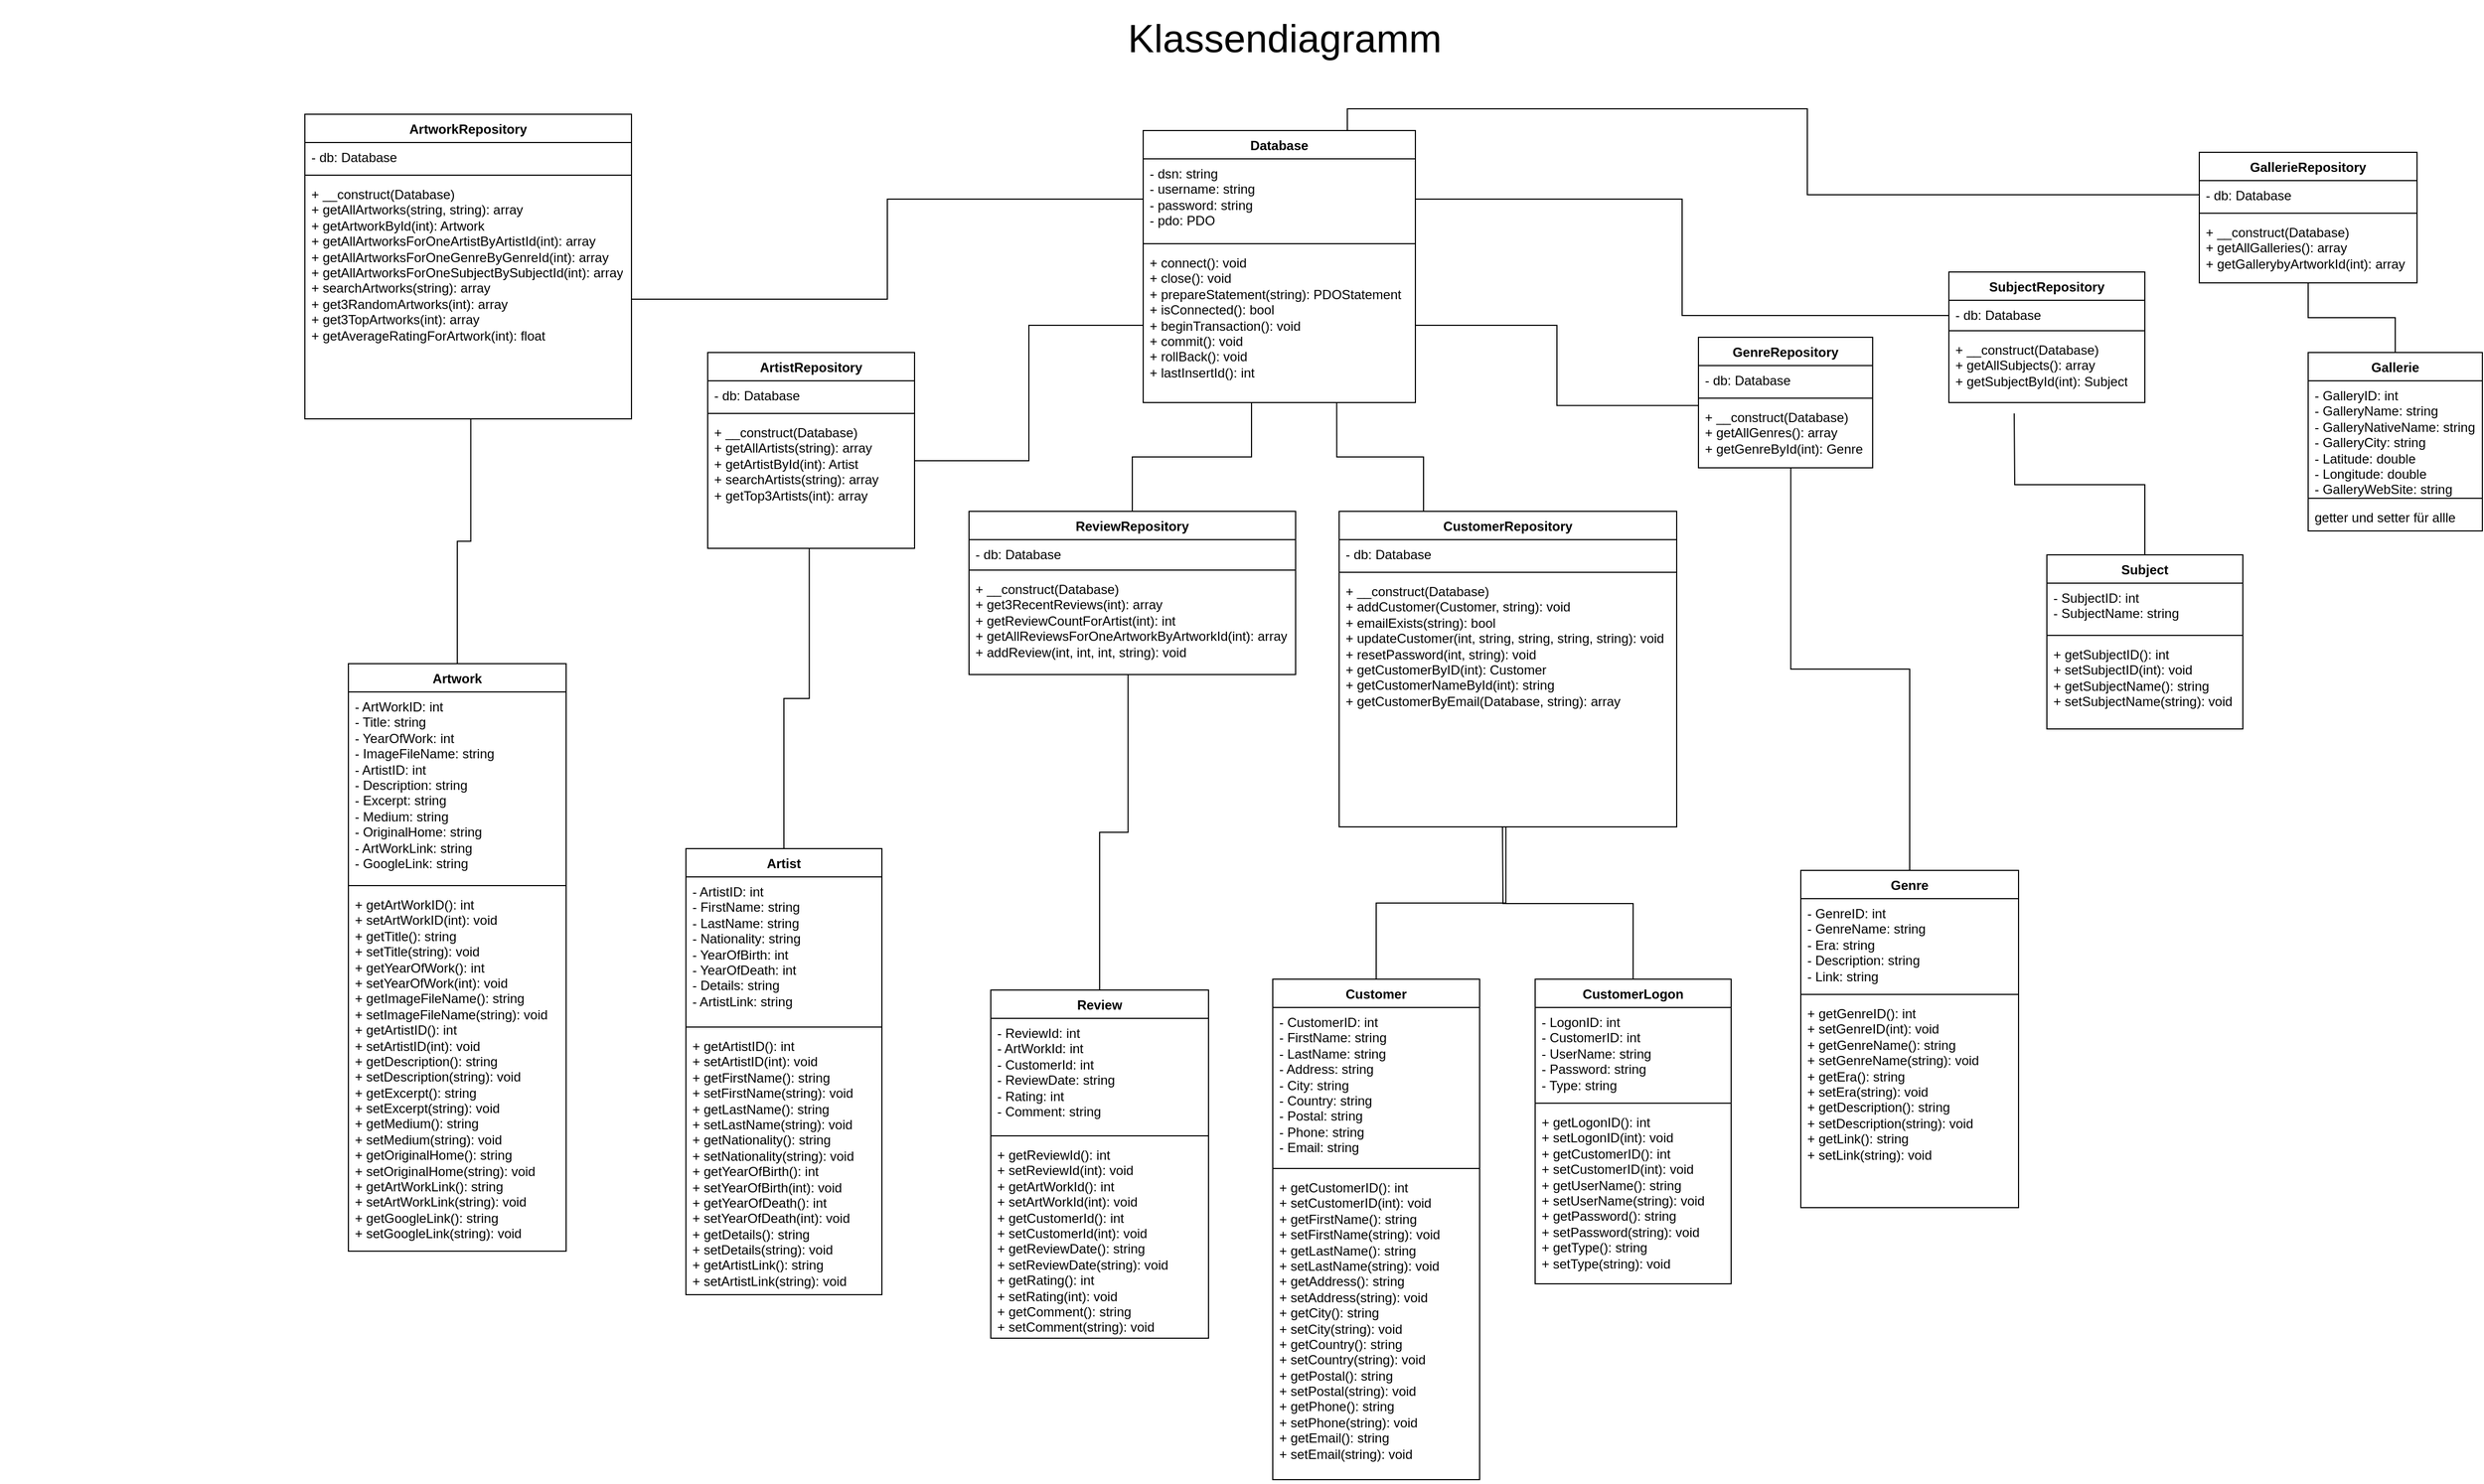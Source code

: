 <mxfile version="24.6.4" type="device">
  <diagram name="Seite-1" id="nD6jiJCX5i-z-jnRRKS7">
    <mxGraphModel dx="1434" dy="818" grid="1" gridSize="10" guides="1" tooltips="1" connect="1" arrows="1" fold="1" page="1" pageScale="1" pageWidth="1169" pageHeight="827" math="0" shadow="0">
      <root>
        <mxCell id="0" />
        <mxCell id="1" parent="0" />
        <mxCell id="_smzAnieDaN4sx0Uvykq-1" value="" style="text;whiteSpace=wrap;html=1;" parent="1" vertex="1">
          <mxGeometry width="700" height="380" as="geometry" />
        </mxCell>
        <mxCell id="_smzAnieDaN4sx0Uvykq-2" value="&lt;font style=&quot;font-size: 36px;&quot;&gt;Klassendiagramm&lt;/font&gt;" style="text;html=1;align=center;verticalAlign=middle;whiteSpace=wrap;rounded=0;" parent="1" vertex="1">
          <mxGeometry x="1150" y="20" width="60" height="30" as="geometry" />
        </mxCell>
        <mxCell id="_smzAnieDaN4sx0Uvykq-7" value="Artist" style="swimlane;fontStyle=1;align=center;verticalAlign=top;childLayout=stackLayout;horizontal=1;startSize=26;horizontalStack=0;resizeParent=1;resizeParentMax=0;resizeLast=0;collapsible=1;marginBottom=0;whiteSpace=wrap;html=1;" parent="1" vertex="1">
          <mxGeometry x="630" y="780" width="180" height="410" as="geometry" />
        </mxCell>
        <mxCell id="_smzAnieDaN4sx0Uvykq-8" value="&lt;div&gt;- ArtistID: int&lt;/div&gt;&lt;div&gt;- FirstName: string&lt;/div&gt;&lt;div&gt;- LastName: string&lt;/div&gt;&lt;div&gt;- Nationality: string&lt;/div&gt;&lt;div&gt;- YearOfBirth: int&lt;/div&gt;&lt;div&gt;- YearOfDeath: int&lt;/div&gt;&lt;div&gt;- Details: string&lt;/div&gt;&lt;div&gt;- ArtistLink: string&lt;/div&gt;" style="text;strokeColor=none;fillColor=none;align=left;verticalAlign=top;spacingLeft=4;spacingRight=4;overflow=hidden;rotatable=0;points=[[0,0.5],[1,0.5]];portConstraint=eastwest;whiteSpace=wrap;html=1;" parent="_smzAnieDaN4sx0Uvykq-7" vertex="1">
          <mxGeometry y="26" width="180" height="134" as="geometry" />
        </mxCell>
        <mxCell id="_smzAnieDaN4sx0Uvykq-9" value="" style="line;strokeWidth=1;fillColor=none;align=left;verticalAlign=middle;spacingTop=-1;spacingLeft=3;spacingRight=3;rotatable=0;labelPosition=right;points=[];portConstraint=eastwest;strokeColor=inherit;" parent="_smzAnieDaN4sx0Uvykq-7" vertex="1">
          <mxGeometry y="160" width="180" height="8" as="geometry" />
        </mxCell>
        <mxCell id="_smzAnieDaN4sx0Uvykq-10" value="&lt;div&gt;+ getArtistID(): int&lt;/div&gt;&lt;div&gt;+ setArtistID(int): void&lt;/div&gt;&lt;div&gt;+ getFirstName(): string&lt;/div&gt;&lt;div&gt;+ setFirstName(string): void&lt;/div&gt;&lt;div&gt;+ getLastName(): string&lt;/div&gt;&lt;div&gt;+ setLastName(string): void&lt;/div&gt;&lt;div&gt;+ getNationality(): string&lt;/div&gt;&lt;div&gt;+ setNationality(string): void&lt;/div&gt;&lt;div&gt;+ getYearOfBirth(): int&lt;/div&gt;&lt;div&gt;+ setYearOfBirth(int): void&lt;/div&gt;&lt;div&gt;+ getYearOfDeath(): int&lt;/div&gt;&lt;div&gt;+ setYearOfDeath(int): void&lt;/div&gt;&lt;div&gt;+ getDetails(): string&lt;/div&gt;&lt;div&gt;+ setDetails(string): void&lt;/div&gt;&lt;div&gt;+ getArtistLink(): string&lt;/div&gt;&lt;div&gt;+ setArtistLink(string): void&lt;/div&gt;" style="text;strokeColor=none;fillColor=none;align=left;verticalAlign=top;spacingLeft=4;spacingRight=4;overflow=hidden;rotatable=0;points=[[0,0.5],[1,0.5]];portConstraint=eastwest;whiteSpace=wrap;html=1;" parent="_smzAnieDaN4sx0Uvykq-7" vertex="1">
          <mxGeometry y="168" width="180" height="242" as="geometry" />
        </mxCell>
        <mxCell id="_smzAnieDaN4sx0Uvykq-11" value="Artwork" style="swimlane;fontStyle=1;align=center;verticalAlign=top;childLayout=stackLayout;horizontal=1;startSize=26;horizontalStack=0;resizeParent=1;resizeParentMax=0;resizeLast=0;collapsible=1;marginBottom=0;whiteSpace=wrap;html=1;" parent="1" vertex="1">
          <mxGeometry x="320" y="610" width="200" height="540" as="geometry" />
        </mxCell>
        <mxCell id="_smzAnieDaN4sx0Uvykq-12" value="&lt;div&gt;- ArtWorkID: int&lt;/div&gt;&lt;div&gt;- Title: string&lt;/div&gt;&lt;div&gt;- YearOfWork: int&lt;/div&gt;&lt;div&gt;- ImageFileName: string&lt;/div&gt;&lt;div&gt;- ArtistID: int&lt;/div&gt;&lt;div&gt;- Description: string&lt;/div&gt;&lt;div&gt;- Excerpt: string&lt;/div&gt;&lt;div&gt;- Medium: string&lt;/div&gt;&lt;div&gt;- OriginalHome: string&lt;/div&gt;&lt;div&gt;- ArtWorkLink: string&lt;/div&gt;&lt;div&gt;- GoogleLink: string&lt;/div&gt;" style="text;strokeColor=none;fillColor=none;align=left;verticalAlign=top;spacingLeft=4;spacingRight=4;overflow=hidden;rotatable=0;points=[[0,0.5],[1,0.5]];portConstraint=eastwest;whiteSpace=wrap;html=1;" parent="_smzAnieDaN4sx0Uvykq-11" vertex="1">
          <mxGeometry y="26" width="200" height="174" as="geometry" />
        </mxCell>
        <mxCell id="_smzAnieDaN4sx0Uvykq-13" value="" style="line;strokeWidth=1;fillColor=none;align=left;verticalAlign=middle;spacingTop=-1;spacingLeft=3;spacingRight=3;rotatable=0;labelPosition=right;points=[];portConstraint=eastwest;strokeColor=inherit;" parent="_smzAnieDaN4sx0Uvykq-11" vertex="1">
          <mxGeometry y="200" width="200" height="8" as="geometry" />
        </mxCell>
        <mxCell id="_smzAnieDaN4sx0Uvykq-14" value="&lt;div&gt;+ getArtWorkID(): int&lt;/div&gt;&lt;div&gt;+ setArtWorkID(int): void&lt;/div&gt;&lt;div&gt;+ getTitle(): string&lt;/div&gt;&lt;div&gt;+ setTitle(string): void&lt;/div&gt;&lt;div&gt;+ getYearOfWork(): int&lt;/div&gt;&lt;div&gt;+ setYearOfWork(int): void&lt;/div&gt;&lt;div&gt;+ getImageFileName(): string&lt;/div&gt;&lt;div&gt;+ setImageFileName(string): void&lt;/div&gt;&lt;div&gt;+ getArtistID(): int&lt;/div&gt;&lt;div&gt;+ setArtistID(int): void&lt;/div&gt;&lt;div&gt;+ getDescription(): string&lt;/div&gt;&lt;div&gt;+ setDescription(string): void&lt;/div&gt;&lt;div&gt;+ getExcerpt(): string&lt;/div&gt;&lt;div&gt;+ setExcerpt(string): void&lt;/div&gt;&lt;div&gt;+ getMedium(): string&lt;/div&gt;&lt;div&gt;+ setMedium(string): void&lt;/div&gt;&lt;div&gt;+ getOriginalHome(): string&lt;/div&gt;&lt;div&gt;+ setOriginalHome(string): void&lt;/div&gt;&lt;div&gt;+ getArtWorkLink(): string&lt;/div&gt;&lt;div&gt;+ setArtWorkLink(string): void&lt;/div&gt;&lt;div&gt;+ getGoogleLink(): string&lt;/div&gt;&lt;div&gt;+ setGoogleLink(string): void&lt;/div&gt;" style="text;strokeColor=none;fillColor=none;align=left;verticalAlign=top;spacingLeft=4;spacingRight=4;overflow=hidden;rotatable=0;points=[[0,0.5],[1,0.5]];portConstraint=eastwest;whiteSpace=wrap;html=1;" parent="_smzAnieDaN4sx0Uvykq-11" vertex="1">
          <mxGeometry y="208" width="200" height="332" as="geometry" />
        </mxCell>
        <mxCell id="_smzAnieDaN4sx0Uvykq-16" value="Review" style="swimlane;fontStyle=1;align=center;verticalAlign=top;childLayout=stackLayout;horizontal=1;startSize=26;horizontalStack=0;resizeParent=1;resizeParentMax=0;resizeLast=0;collapsible=1;marginBottom=0;whiteSpace=wrap;html=1;" parent="1" vertex="1">
          <mxGeometry x="910" y="910" width="200" height="320" as="geometry" />
        </mxCell>
        <mxCell id="_smzAnieDaN4sx0Uvykq-17" value="&lt;div&gt;- ReviewId: int&lt;/div&gt;&lt;div&gt;- ArtWorkId: int&lt;/div&gt;&lt;div&gt;- CustomerId: int&lt;/div&gt;&lt;div&gt;- ReviewDate: string&lt;/div&gt;&lt;div&gt;- Rating: int&lt;/div&gt;&lt;div&gt;- Comment: string&lt;/div&gt;" style="text;strokeColor=none;fillColor=none;align=left;verticalAlign=top;spacingLeft=4;spacingRight=4;overflow=hidden;rotatable=0;points=[[0,0.5],[1,0.5]];portConstraint=eastwest;whiteSpace=wrap;html=1;" parent="_smzAnieDaN4sx0Uvykq-16" vertex="1">
          <mxGeometry y="26" width="200" height="104" as="geometry" />
        </mxCell>
        <mxCell id="_smzAnieDaN4sx0Uvykq-18" value="" style="line;strokeWidth=1;fillColor=none;align=left;verticalAlign=middle;spacingTop=-1;spacingLeft=3;spacingRight=3;rotatable=0;labelPosition=right;points=[];portConstraint=eastwest;strokeColor=inherit;" parent="_smzAnieDaN4sx0Uvykq-16" vertex="1">
          <mxGeometry y="130" width="200" height="8" as="geometry" />
        </mxCell>
        <mxCell id="_smzAnieDaN4sx0Uvykq-19" value="&lt;div&gt;+ getReviewId(): int&lt;/div&gt;&lt;div&gt;+ setReviewId(int): void&lt;/div&gt;&lt;div&gt;+ getArtWorkId(): int&lt;/div&gt;&lt;div&gt;+ setArtWorkId(int): void&lt;/div&gt;&lt;div&gt;+ getCustomerId(): int&lt;/div&gt;&lt;div&gt;+ setCustomerId(int): void&lt;/div&gt;&lt;div&gt;+ getReviewDate(): string&lt;/div&gt;&lt;div&gt;+ setReviewDate(string): void&lt;/div&gt;&lt;div&gt;+ getRating(): int&lt;/div&gt;&lt;div&gt;+ setRating(int): void&lt;/div&gt;&lt;div&gt;+ getComment(): string&lt;/div&gt;&lt;div&gt;+ setComment(string): void&lt;/div&gt;" style="text;strokeColor=none;fillColor=none;align=left;verticalAlign=top;spacingLeft=4;spacingRight=4;overflow=hidden;rotatable=0;points=[[0,0.5],[1,0.5]];portConstraint=eastwest;whiteSpace=wrap;html=1;" parent="_smzAnieDaN4sx0Uvykq-16" vertex="1">
          <mxGeometry y="138" width="200" height="182" as="geometry" />
        </mxCell>
        <mxCell id="_smzAnieDaN4sx0Uvykq-20" value="Customer" style="swimlane;fontStyle=1;align=center;verticalAlign=top;childLayout=stackLayout;horizontal=1;startSize=26;horizontalStack=0;resizeParent=1;resizeParentMax=0;resizeLast=0;collapsible=1;marginBottom=0;whiteSpace=wrap;html=1;" parent="1" vertex="1">
          <mxGeometry x="1169" y="900" width="190" height="460" as="geometry" />
        </mxCell>
        <mxCell id="_smzAnieDaN4sx0Uvykq-21" value="&lt;div&gt;- CustomerID: int&lt;/div&gt;&lt;div&gt;- FirstName: string&lt;/div&gt;&lt;div&gt;- LastName: string&lt;/div&gt;&lt;div&gt;- Address: string&lt;/div&gt;&lt;div&gt;- City: string&lt;/div&gt;&lt;div&gt;- Country: string&lt;/div&gt;&lt;div&gt;- Postal: string&lt;/div&gt;&lt;div&gt;- Phone: string&lt;/div&gt;&lt;div&gt;- Email: string&lt;/div&gt;" style="text;strokeColor=none;fillColor=none;align=left;verticalAlign=top;spacingLeft=4;spacingRight=4;overflow=hidden;rotatable=0;points=[[0,0.5],[1,0.5]];portConstraint=eastwest;whiteSpace=wrap;html=1;" parent="_smzAnieDaN4sx0Uvykq-20" vertex="1">
          <mxGeometry y="26" width="190" height="144" as="geometry" />
        </mxCell>
        <mxCell id="_smzAnieDaN4sx0Uvykq-22" value="" style="line;strokeWidth=1;fillColor=none;align=left;verticalAlign=middle;spacingTop=-1;spacingLeft=3;spacingRight=3;rotatable=0;labelPosition=right;points=[];portConstraint=eastwest;strokeColor=inherit;" parent="_smzAnieDaN4sx0Uvykq-20" vertex="1">
          <mxGeometry y="170" width="190" height="8" as="geometry" />
        </mxCell>
        <mxCell id="_smzAnieDaN4sx0Uvykq-23" value="&lt;div&gt;+ getCustomerID(): int&lt;/div&gt;&lt;div&gt;+ setCustomerID(int): void&lt;/div&gt;&lt;div&gt;+ getFirstName(): string&lt;/div&gt;&lt;div&gt;+ setFirstName(string): void&lt;/div&gt;&lt;div&gt;+ getLastName(): string&lt;/div&gt;&lt;div&gt;+ setLastName(string): void&lt;/div&gt;&lt;div&gt;+ getAddress(): string&lt;/div&gt;&lt;div&gt;+ setAddress(string): void&lt;/div&gt;&lt;div&gt;+ getCity(): string&lt;/div&gt;&lt;div&gt;+ setCity(string): void&lt;/div&gt;&lt;div&gt;+ getCountry(): string&lt;/div&gt;&lt;div&gt;+ setCountry(string): void&lt;/div&gt;&lt;div&gt;+ getPostal(): string&lt;/div&gt;&lt;div&gt;+ setPostal(string): void&lt;/div&gt;&lt;div&gt;+ getPhone(): string&lt;/div&gt;&lt;div&gt;+ setPhone(string): void&lt;/div&gt;&lt;div&gt;+ getEmail(): string&lt;/div&gt;&lt;div&gt;+ setEmail(string): void&lt;/div&gt;" style="text;strokeColor=none;fillColor=none;align=left;verticalAlign=top;spacingLeft=4;spacingRight=4;overflow=hidden;rotatable=0;points=[[0,0.5],[1,0.5]];portConstraint=eastwest;whiteSpace=wrap;html=1;" parent="_smzAnieDaN4sx0Uvykq-20" vertex="1">
          <mxGeometry y="178" width="190" height="282" as="geometry" />
        </mxCell>
        <mxCell id="_smzAnieDaN4sx0Uvykq-78" style="edgeStyle=orthogonalEdgeStyle;rounded=0;orthogonalLoop=1;jettySize=auto;html=1;exitX=0.5;exitY=0;exitDx=0;exitDy=0;endArrow=none;startFill=0;" parent="1" source="_smzAnieDaN4sx0Uvykq-24" edge="1">
          <mxGeometry relative="1" as="geometry">
            <mxPoint x="1380" y="760" as="targetPoint" />
          </mxGeometry>
        </mxCell>
        <mxCell id="_smzAnieDaN4sx0Uvykq-24" value="CustomerLogon" style="swimlane;fontStyle=1;align=center;verticalAlign=top;childLayout=stackLayout;horizontal=1;startSize=26;horizontalStack=0;resizeParent=1;resizeParentMax=0;resizeLast=0;collapsible=1;marginBottom=0;whiteSpace=wrap;html=1;" parent="1" vertex="1">
          <mxGeometry x="1410" y="900" width="180" height="280" as="geometry" />
        </mxCell>
        <mxCell id="_smzAnieDaN4sx0Uvykq-25" value="&lt;div&gt;- LogonID: int&lt;/div&gt;&lt;div&gt;- CustomerID: int&lt;/div&gt;&lt;div&gt;- UserName: string&lt;/div&gt;&lt;div&gt;- Password: string&lt;/div&gt;&lt;div&gt;- Type: string&lt;/div&gt;" style="text;strokeColor=none;fillColor=none;align=left;verticalAlign=top;spacingLeft=4;spacingRight=4;overflow=hidden;rotatable=0;points=[[0,0.5],[1,0.5]];portConstraint=eastwest;whiteSpace=wrap;html=1;" parent="_smzAnieDaN4sx0Uvykq-24" vertex="1">
          <mxGeometry y="26" width="180" height="84" as="geometry" />
        </mxCell>
        <mxCell id="_smzAnieDaN4sx0Uvykq-26" value="" style="line;strokeWidth=1;fillColor=none;align=left;verticalAlign=middle;spacingTop=-1;spacingLeft=3;spacingRight=3;rotatable=0;labelPosition=right;points=[];portConstraint=eastwest;strokeColor=inherit;" parent="_smzAnieDaN4sx0Uvykq-24" vertex="1">
          <mxGeometry y="110" width="180" height="8" as="geometry" />
        </mxCell>
        <mxCell id="_smzAnieDaN4sx0Uvykq-27" value="&lt;div&gt;+ getLogonID(): int&lt;/div&gt;&lt;div&gt;+ setLogonID(int): void&lt;/div&gt;&lt;div&gt;+ getCustomerID(): int&lt;/div&gt;&lt;div&gt;+ setCustomerID(int): void&lt;/div&gt;&lt;div&gt;+ getUserName(): string&lt;/div&gt;&lt;div&gt;+ setUserName(string): void&lt;/div&gt;&lt;div&gt;+ getPassword(): string&lt;/div&gt;&lt;div&gt;+ setPassword(string): void&lt;/div&gt;&lt;div&gt;+ getType(): string&lt;/div&gt;&lt;div&gt;+ setType(string): void&lt;/div&gt;" style="text;strokeColor=none;fillColor=none;align=left;verticalAlign=top;spacingLeft=4;spacingRight=4;overflow=hidden;rotatable=0;points=[[0,0.5],[1,0.5]];portConstraint=eastwest;whiteSpace=wrap;html=1;" parent="_smzAnieDaN4sx0Uvykq-24" vertex="1">
          <mxGeometry y="118" width="180" height="162" as="geometry" />
        </mxCell>
        <mxCell id="_smzAnieDaN4sx0Uvykq-28" value="Genre" style="swimlane;fontStyle=1;align=center;verticalAlign=top;childLayout=stackLayout;horizontal=1;startSize=26;horizontalStack=0;resizeParent=1;resizeParentMax=0;resizeLast=0;collapsible=1;marginBottom=0;whiteSpace=wrap;html=1;" parent="1" vertex="1">
          <mxGeometry x="1654" y="800" width="200" height="310" as="geometry" />
        </mxCell>
        <mxCell id="_smzAnieDaN4sx0Uvykq-29" value="&lt;div&gt;- GenreID: int&lt;/div&gt;&lt;div&gt;- GenreName: string&lt;/div&gt;&lt;div&gt;- Era: string&lt;/div&gt;&lt;div&gt;- Description: string&lt;/div&gt;&lt;div&gt;- Link: string&lt;/div&gt;" style="text;strokeColor=none;fillColor=none;align=left;verticalAlign=top;spacingLeft=4;spacingRight=4;overflow=hidden;rotatable=0;points=[[0,0.5],[1,0.5]];portConstraint=eastwest;whiteSpace=wrap;html=1;" parent="_smzAnieDaN4sx0Uvykq-28" vertex="1">
          <mxGeometry y="26" width="200" height="84" as="geometry" />
        </mxCell>
        <mxCell id="_smzAnieDaN4sx0Uvykq-30" value="" style="line;strokeWidth=1;fillColor=none;align=left;verticalAlign=middle;spacingTop=-1;spacingLeft=3;spacingRight=3;rotatable=0;labelPosition=right;points=[];portConstraint=eastwest;strokeColor=inherit;" parent="_smzAnieDaN4sx0Uvykq-28" vertex="1">
          <mxGeometry y="110" width="200" height="8" as="geometry" />
        </mxCell>
        <mxCell id="_smzAnieDaN4sx0Uvykq-31" value="&lt;div&gt;+ getGenreID(): int&lt;/div&gt;&lt;div&gt;+ setGenreID(int): void&lt;/div&gt;&lt;div&gt;+ getGenreName(): string&lt;/div&gt;&lt;div&gt;+ setGenreName(string): void&lt;/div&gt;&lt;div&gt;+ getEra(): string&lt;/div&gt;&lt;div&gt;+ setEra(string): void&lt;/div&gt;&lt;div&gt;+ getDescription(): string&lt;/div&gt;&lt;div&gt;+ setDescription(string): void&lt;/div&gt;&lt;div&gt;+ getLink(): string&lt;/div&gt;&lt;div&gt;+ setLink(string): void&lt;/div&gt;" style="text;strokeColor=none;fillColor=none;align=left;verticalAlign=top;spacingLeft=4;spacingRight=4;overflow=hidden;rotatable=0;points=[[0,0.5],[1,0.5]];portConstraint=eastwest;whiteSpace=wrap;html=1;" parent="_smzAnieDaN4sx0Uvykq-28" vertex="1">
          <mxGeometry y="118" width="200" height="192" as="geometry" />
        </mxCell>
        <mxCell id="Tqil696aAraFWEGqHsqj-1" style="edgeStyle=orthogonalEdgeStyle;rounded=0;orthogonalLoop=1;jettySize=auto;html=1;exitX=0.5;exitY=0;exitDx=0;exitDy=0;endArrow=none;startFill=0;" parent="1" source="_smzAnieDaN4sx0Uvykq-32" edge="1">
          <mxGeometry relative="1" as="geometry">
            <mxPoint x="1850" y="380.0" as="targetPoint" />
          </mxGeometry>
        </mxCell>
        <mxCell id="_smzAnieDaN4sx0Uvykq-32" value="Subject" style="swimlane;fontStyle=1;align=center;verticalAlign=top;childLayout=stackLayout;horizontal=1;startSize=26;horizontalStack=0;resizeParent=1;resizeParentMax=0;resizeLast=0;collapsible=1;marginBottom=0;whiteSpace=wrap;html=1;" parent="1" vertex="1">
          <mxGeometry x="1880" y="510" width="180" height="160" as="geometry" />
        </mxCell>
        <mxCell id="_smzAnieDaN4sx0Uvykq-33" value="&lt;div&gt;- SubjectID: int&lt;/div&gt;&lt;div&gt;- SubjectName: string&lt;/div&gt;" style="text;strokeColor=none;fillColor=none;align=left;verticalAlign=top;spacingLeft=4;spacingRight=4;overflow=hidden;rotatable=0;points=[[0,0.5],[1,0.5]];portConstraint=eastwest;whiteSpace=wrap;html=1;" parent="_smzAnieDaN4sx0Uvykq-32" vertex="1">
          <mxGeometry y="26" width="180" height="44" as="geometry" />
        </mxCell>
        <mxCell id="_smzAnieDaN4sx0Uvykq-34" value="" style="line;strokeWidth=1;fillColor=none;align=left;verticalAlign=middle;spacingTop=-1;spacingLeft=3;spacingRight=3;rotatable=0;labelPosition=right;points=[];portConstraint=eastwest;strokeColor=inherit;" parent="_smzAnieDaN4sx0Uvykq-32" vertex="1">
          <mxGeometry y="70" width="180" height="8" as="geometry" />
        </mxCell>
        <mxCell id="_smzAnieDaN4sx0Uvykq-35" value="&lt;div&gt;+ getSubjectID(): int&lt;/div&gt;&lt;div&gt;+ setSubjectID(int): void&lt;/div&gt;&lt;div&gt;+ getSubjectName(): string&lt;/div&gt;&lt;div&gt;+ setSubjectName(string): void&lt;/div&gt;" style="text;strokeColor=none;fillColor=none;align=left;verticalAlign=top;spacingLeft=4;spacingRight=4;overflow=hidden;rotatable=0;points=[[0,0.5],[1,0.5]];portConstraint=eastwest;whiteSpace=wrap;html=1;" parent="_smzAnieDaN4sx0Uvykq-32" vertex="1">
          <mxGeometry y="78" width="180" height="82" as="geometry" />
        </mxCell>
        <mxCell id="_smzAnieDaN4sx0Uvykq-36" value="ArtistRepository" style="swimlane;fontStyle=1;align=center;verticalAlign=top;childLayout=stackLayout;horizontal=1;startSize=26;horizontalStack=0;resizeParent=1;resizeParentMax=0;resizeLast=0;collapsible=1;marginBottom=0;whiteSpace=wrap;html=1;" parent="1" vertex="1">
          <mxGeometry x="650" y="324" width="190" height="180" as="geometry" />
        </mxCell>
        <mxCell id="_smzAnieDaN4sx0Uvykq-37" value="- db: Database" style="text;strokeColor=none;fillColor=none;align=left;verticalAlign=top;spacingLeft=4;spacingRight=4;overflow=hidden;rotatable=0;points=[[0,0.5],[1,0.5]];portConstraint=eastwest;whiteSpace=wrap;html=1;" parent="_smzAnieDaN4sx0Uvykq-36" vertex="1">
          <mxGeometry y="26" width="190" height="26" as="geometry" />
        </mxCell>
        <mxCell id="_smzAnieDaN4sx0Uvykq-38" value="" style="line;strokeWidth=1;fillColor=none;align=left;verticalAlign=middle;spacingTop=-1;spacingLeft=3;spacingRight=3;rotatable=0;labelPosition=right;points=[];portConstraint=eastwest;strokeColor=inherit;" parent="_smzAnieDaN4sx0Uvykq-36" vertex="1">
          <mxGeometry y="52" width="190" height="8" as="geometry" />
        </mxCell>
        <mxCell id="_smzAnieDaN4sx0Uvykq-39" value="&lt;div&gt;+ __construct(Database)&lt;/div&gt;&lt;div&gt;+ getAllArtists(string): array&lt;/div&gt;&lt;div&gt;+ getArtistById(int): Artist&lt;/div&gt;&lt;div&gt;+ searchArtists(string): array&lt;/div&gt;&lt;div&gt;+ getTop3Artists(int): array&lt;/div&gt;" style="text;strokeColor=none;fillColor=none;align=left;verticalAlign=top;spacingLeft=4;spacingRight=4;overflow=hidden;rotatable=0;points=[[0,0.5],[1,0.5]];portConstraint=eastwest;whiteSpace=wrap;html=1;" parent="_smzAnieDaN4sx0Uvykq-36" vertex="1">
          <mxGeometry y="60" width="190" height="120" as="geometry" />
        </mxCell>
        <mxCell id="_smzAnieDaN4sx0Uvykq-40" value="ArtworkRepository" style="swimlane;fontStyle=1;align=center;verticalAlign=top;childLayout=stackLayout;horizontal=1;startSize=26;horizontalStack=0;resizeParent=1;resizeParentMax=0;resizeLast=0;collapsible=1;marginBottom=0;whiteSpace=wrap;html=1;" parent="1" vertex="1">
          <mxGeometry x="280" y="105" width="300" height="280" as="geometry" />
        </mxCell>
        <mxCell id="_smzAnieDaN4sx0Uvykq-41" value="- db: Database" style="text;strokeColor=none;fillColor=none;align=left;verticalAlign=top;spacingLeft=4;spacingRight=4;overflow=hidden;rotatable=0;points=[[0,0.5],[1,0.5]];portConstraint=eastwest;whiteSpace=wrap;html=1;" parent="_smzAnieDaN4sx0Uvykq-40" vertex="1">
          <mxGeometry y="26" width="300" height="26" as="geometry" />
        </mxCell>
        <mxCell id="_smzAnieDaN4sx0Uvykq-42" value="" style="line;strokeWidth=1;fillColor=none;align=left;verticalAlign=middle;spacingTop=-1;spacingLeft=3;spacingRight=3;rotatable=0;labelPosition=right;points=[];portConstraint=eastwest;strokeColor=inherit;" parent="_smzAnieDaN4sx0Uvykq-40" vertex="1">
          <mxGeometry y="52" width="300" height="8" as="geometry" />
        </mxCell>
        <mxCell id="_smzAnieDaN4sx0Uvykq-43" value="&lt;div&gt;+ __construct(Database)&lt;/div&gt;&lt;div&gt;+ getAllArtworks(string, string): array&lt;/div&gt;&lt;div&gt;+ getArtworkById(int): Artwork&lt;/div&gt;&lt;div&gt;+ getAllArtworksForOneArtistByArtistId(int): array&lt;/div&gt;&lt;div&gt;+ getAllArtworksForOneGenreByGenreId(int): array&lt;/div&gt;&lt;div&gt;+ getAllArtworksForOneSubjectBySubjectId(int): array&lt;/div&gt;&lt;div&gt;+ searchArtworks(string): array&lt;/div&gt;&lt;div&gt;+ get3RandomArtworks(int): array&lt;/div&gt;&lt;div&gt;+ get3TopArtworks(int): array&lt;/div&gt;&lt;div&gt;+ getAverageRatingForArtwork(int): float&lt;/div&gt;" style="text;strokeColor=none;fillColor=none;align=left;verticalAlign=top;spacingLeft=4;spacingRight=4;overflow=hidden;rotatable=0;points=[[0,0.5],[1,0.5]];portConstraint=eastwest;whiteSpace=wrap;html=1;" parent="_smzAnieDaN4sx0Uvykq-40" vertex="1">
          <mxGeometry y="60" width="300" height="220" as="geometry" />
        </mxCell>
        <mxCell id="_smzAnieDaN4sx0Uvykq-44" value="ReviewRepository" style="swimlane;fontStyle=1;align=center;verticalAlign=top;childLayout=stackLayout;horizontal=1;startSize=26;horizontalStack=0;resizeParent=1;resizeParentMax=0;resizeLast=0;collapsible=1;marginBottom=0;whiteSpace=wrap;html=1;" parent="1" vertex="1">
          <mxGeometry x="890" y="470" width="300" height="150" as="geometry" />
        </mxCell>
        <mxCell id="_smzAnieDaN4sx0Uvykq-45" value="- db: Database" style="text;strokeColor=none;fillColor=none;align=left;verticalAlign=top;spacingLeft=4;spacingRight=4;overflow=hidden;rotatable=0;points=[[0,0.5],[1,0.5]];portConstraint=eastwest;whiteSpace=wrap;html=1;" parent="_smzAnieDaN4sx0Uvykq-44" vertex="1">
          <mxGeometry y="26" width="300" height="24" as="geometry" />
        </mxCell>
        <mxCell id="_smzAnieDaN4sx0Uvykq-46" value="" style="line;strokeWidth=1;fillColor=none;align=left;verticalAlign=middle;spacingTop=-1;spacingLeft=3;spacingRight=3;rotatable=0;labelPosition=right;points=[];portConstraint=eastwest;strokeColor=inherit;" parent="_smzAnieDaN4sx0Uvykq-44" vertex="1">
          <mxGeometry y="50" width="300" height="8" as="geometry" />
        </mxCell>
        <mxCell id="_smzAnieDaN4sx0Uvykq-47" value="&lt;div&gt;+ __construct(Database)&lt;/div&gt;&lt;div&gt;+ get3RecentReviews(int): array&lt;/div&gt;&lt;div&gt;+ getReviewCountForArtist(int): int&lt;/div&gt;&lt;div&gt;+ getAllReviewsForOneArtworkByArtworkId(int): array&lt;/div&gt;&lt;div&gt;+ addReview(int, int, int, string): void&lt;/div&gt;" style="text;strokeColor=none;fillColor=none;align=left;verticalAlign=top;spacingLeft=4;spacingRight=4;overflow=hidden;rotatable=0;points=[[0,0.5],[1,0.5]];portConstraint=eastwest;whiteSpace=wrap;html=1;" parent="_smzAnieDaN4sx0Uvykq-44" vertex="1">
          <mxGeometry y="58" width="300" height="92" as="geometry" />
        </mxCell>
        <mxCell id="-QTzS8KxPPInOXY2uju4-1" style="edgeStyle=orthogonalEdgeStyle;rounded=0;orthogonalLoop=1;jettySize=auto;html=1;exitX=0.75;exitY=0;exitDx=0;exitDy=0;entryX=0;entryY=0.5;entryDx=0;entryDy=0;endArrow=none;endFill=0;" edge="1" parent="1" source="_smzAnieDaN4sx0Uvykq-48" target="Tqil696aAraFWEGqHsqj-3">
          <mxGeometry relative="1" as="geometry" />
        </mxCell>
        <mxCell id="_smzAnieDaN4sx0Uvykq-48" value="Database" style="swimlane;fontStyle=1;align=center;verticalAlign=top;childLayout=stackLayout;horizontal=1;startSize=26;horizontalStack=0;resizeParent=1;resizeParentMax=0;resizeLast=0;collapsible=1;marginBottom=0;whiteSpace=wrap;html=1;" parent="1" vertex="1">
          <mxGeometry x="1050" y="120" width="250" height="250" as="geometry" />
        </mxCell>
        <mxCell id="_smzAnieDaN4sx0Uvykq-49" value="&lt;div&gt;- dsn: string&lt;/div&gt;&lt;div&gt;- username: string&lt;/div&gt;&lt;div&gt;- password: string&lt;/div&gt;&lt;div&gt;- pdo: PDO&lt;/div&gt;" style="text;strokeColor=none;fillColor=none;align=left;verticalAlign=top;spacingLeft=4;spacingRight=4;overflow=hidden;rotatable=0;points=[[0,0.5],[1,0.5]];portConstraint=eastwest;whiteSpace=wrap;html=1;" parent="_smzAnieDaN4sx0Uvykq-48" vertex="1">
          <mxGeometry y="26" width="250" height="74" as="geometry" />
        </mxCell>
        <mxCell id="_smzAnieDaN4sx0Uvykq-50" value="" style="line;strokeWidth=1;fillColor=none;align=left;verticalAlign=middle;spacingTop=-1;spacingLeft=3;spacingRight=3;rotatable=0;labelPosition=right;points=[];portConstraint=eastwest;strokeColor=inherit;" parent="_smzAnieDaN4sx0Uvykq-48" vertex="1">
          <mxGeometry y="100" width="250" height="8" as="geometry" />
        </mxCell>
        <mxCell id="_smzAnieDaN4sx0Uvykq-51" value="&lt;div&gt;+ connect(): void&lt;/div&gt;&lt;div&gt;+ close(): void&lt;/div&gt;&lt;div&gt;+ prepareStatement(string): PDOStatement&lt;/div&gt;&lt;div&gt;+ isConnected(): bool&lt;/div&gt;&lt;div&gt;+ beginTransaction(): void&lt;/div&gt;&lt;div&gt;+ commit(): void&lt;/div&gt;&lt;div&gt;+ rollBack(): void&lt;/div&gt;&lt;div&gt;+ lastInsertId(): int&lt;/div&gt;" style="text;strokeColor=none;fillColor=none;align=left;verticalAlign=top;spacingLeft=4;spacingRight=4;overflow=hidden;rotatable=0;points=[[0,0.5],[1,0.5]];portConstraint=eastwest;whiteSpace=wrap;html=1;" parent="_smzAnieDaN4sx0Uvykq-48" vertex="1">
          <mxGeometry y="108" width="250" height="142" as="geometry" />
        </mxCell>
        <mxCell id="_smzAnieDaN4sx0Uvykq-52" value="CustomerRepository" style="swimlane;fontStyle=1;align=center;verticalAlign=top;childLayout=stackLayout;horizontal=1;startSize=26;horizontalStack=0;resizeParent=1;resizeParentMax=0;resizeLast=0;collapsible=1;marginBottom=0;whiteSpace=wrap;html=1;" parent="1" vertex="1">
          <mxGeometry x="1230" y="470" width="310" height="290" as="geometry" />
        </mxCell>
        <mxCell id="_smzAnieDaN4sx0Uvykq-53" value="- db: Database" style="text;strokeColor=none;fillColor=none;align=left;verticalAlign=top;spacingLeft=4;spacingRight=4;overflow=hidden;rotatable=0;points=[[0,0.5],[1,0.5]];portConstraint=eastwest;whiteSpace=wrap;html=1;" parent="_smzAnieDaN4sx0Uvykq-52" vertex="1">
          <mxGeometry y="26" width="310" height="26" as="geometry" />
        </mxCell>
        <mxCell id="_smzAnieDaN4sx0Uvykq-54" value="" style="line;strokeWidth=1;fillColor=none;align=left;verticalAlign=middle;spacingTop=-1;spacingLeft=3;spacingRight=3;rotatable=0;labelPosition=right;points=[];portConstraint=eastwest;strokeColor=inherit;" parent="_smzAnieDaN4sx0Uvykq-52" vertex="1">
          <mxGeometry y="52" width="310" height="8" as="geometry" />
        </mxCell>
        <mxCell id="_smzAnieDaN4sx0Uvykq-55" value="&lt;div&gt;+ __construct(Database)&lt;/div&gt;&lt;div&gt;+ addCustomer(Customer, string): void&lt;/div&gt;&lt;div&gt;+ emailExists(string): bool&lt;/div&gt;&lt;div&gt;+ updateCustomer(int, string, string, string, string): void&lt;/div&gt;&lt;div&gt;+ resetPassword(int, string): void&lt;/div&gt;&lt;div&gt;+ getCustomerByID(int): Customer&lt;/div&gt;&lt;div&gt;+ getCustomerNameById(int): string&lt;/div&gt;&lt;div&gt;+ getCustomerByEmail(Database, string): array&lt;/div&gt;" style="text;strokeColor=none;fillColor=none;align=left;verticalAlign=top;spacingLeft=4;spacingRight=4;overflow=hidden;rotatable=0;points=[[0,0.5],[1,0.5]];portConstraint=eastwest;whiteSpace=wrap;html=1;" parent="_smzAnieDaN4sx0Uvykq-52" vertex="1">
          <mxGeometry y="60" width="310" height="230" as="geometry" />
        </mxCell>
        <mxCell id="_smzAnieDaN4sx0Uvykq-56" value="GenreRepository" style="swimlane;fontStyle=1;align=center;verticalAlign=top;childLayout=stackLayout;horizontal=1;startSize=26;horizontalStack=0;resizeParent=1;resizeParentMax=0;resizeLast=0;collapsible=1;marginBottom=0;whiteSpace=wrap;html=1;" parent="1" vertex="1">
          <mxGeometry x="1560" y="310" width="160" height="120" as="geometry" />
        </mxCell>
        <mxCell id="_smzAnieDaN4sx0Uvykq-57" value="- db: Database" style="text;strokeColor=none;fillColor=none;align=left;verticalAlign=top;spacingLeft=4;spacingRight=4;overflow=hidden;rotatable=0;points=[[0,0.5],[1,0.5]];portConstraint=eastwest;whiteSpace=wrap;html=1;" parent="_smzAnieDaN4sx0Uvykq-56" vertex="1">
          <mxGeometry y="26" width="160" height="26" as="geometry" />
        </mxCell>
        <mxCell id="_smzAnieDaN4sx0Uvykq-58" value="" style="line;strokeWidth=1;fillColor=none;align=left;verticalAlign=middle;spacingTop=-1;spacingLeft=3;spacingRight=3;rotatable=0;labelPosition=right;points=[];portConstraint=eastwest;strokeColor=inherit;" parent="_smzAnieDaN4sx0Uvykq-56" vertex="1">
          <mxGeometry y="52" width="160" height="8" as="geometry" />
        </mxCell>
        <mxCell id="_smzAnieDaN4sx0Uvykq-59" value="&lt;div&gt;+ __construct(Database)&lt;/div&gt;&lt;div&gt;+ getAllGenres(): array&lt;/div&gt;&lt;div&gt;+ getGenreById(int): Genre&lt;/div&gt;" style="text;strokeColor=none;fillColor=none;align=left;verticalAlign=top;spacingLeft=4;spacingRight=4;overflow=hidden;rotatable=0;points=[[0,0.5],[1,0.5]];portConstraint=eastwest;whiteSpace=wrap;html=1;" parent="_smzAnieDaN4sx0Uvykq-56" vertex="1">
          <mxGeometry y="60" width="160" height="60" as="geometry" />
        </mxCell>
        <mxCell id="_smzAnieDaN4sx0Uvykq-60" value="SubjectRepository" style="swimlane;fontStyle=1;align=center;verticalAlign=top;childLayout=stackLayout;horizontal=1;startSize=26;horizontalStack=0;resizeParent=1;resizeParentMax=0;resizeLast=0;collapsible=1;marginBottom=0;whiteSpace=wrap;html=1;" parent="1" vertex="1">
          <mxGeometry x="1790" y="250" width="180" height="120" as="geometry" />
        </mxCell>
        <mxCell id="_smzAnieDaN4sx0Uvykq-61" value="- db: Database" style="text;strokeColor=none;fillColor=none;align=left;verticalAlign=top;spacingLeft=4;spacingRight=4;overflow=hidden;rotatable=0;points=[[0,0.5],[1,0.5]];portConstraint=eastwest;whiteSpace=wrap;html=1;" parent="_smzAnieDaN4sx0Uvykq-60" vertex="1">
          <mxGeometry y="26" width="180" height="24" as="geometry" />
        </mxCell>
        <mxCell id="_smzAnieDaN4sx0Uvykq-62" value="" style="line;strokeWidth=1;fillColor=none;align=left;verticalAlign=middle;spacingTop=-1;spacingLeft=3;spacingRight=3;rotatable=0;labelPosition=right;points=[];portConstraint=eastwest;strokeColor=inherit;" parent="_smzAnieDaN4sx0Uvykq-60" vertex="1">
          <mxGeometry y="50" width="180" height="8" as="geometry" />
        </mxCell>
        <mxCell id="_smzAnieDaN4sx0Uvykq-63" value="&lt;div&gt;+ __construct(Database)&lt;/div&gt;&lt;div&gt;+ getAllSubjects(): array&lt;/div&gt;&lt;div&gt;+ getSubjectById(int): Subject&lt;/div&gt;" style="text;strokeColor=none;fillColor=none;align=left;verticalAlign=top;spacingLeft=4;spacingRight=4;overflow=hidden;rotatable=0;points=[[0,0.5],[1,0.5]];portConstraint=eastwest;whiteSpace=wrap;html=1;" parent="_smzAnieDaN4sx0Uvykq-60" vertex="1">
          <mxGeometry y="58" width="180" height="62" as="geometry" />
        </mxCell>
        <mxCell id="_smzAnieDaN4sx0Uvykq-68" style="rounded=0;orthogonalLoop=1;jettySize=auto;html=1;exitX=0;exitY=0.5;exitDx=0;exitDy=0;strokeColor=default;edgeStyle=orthogonalEdgeStyle;endArrow=none;startFill=0;" parent="1" source="_smzAnieDaN4sx0Uvykq-49" target="_smzAnieDaN4sx0Uvykq-43" edge="1">
          <mxGeometry relative="1" as="geometry" />
        </mxCell>
        <mxCell id="_smzAnieDaN4sx0Uvykq-70" style="edgeStyle=orthogonalEdgeStyle;rounded=0;orthogonalLoop=1;jettySize=auto;html=1;exitX=0;exitY=0.5;exitDx=0;exitDy=0;entryX=1.001;entryY=0.329;entryDx=0;entryDy=0;entryPerimeter=0;endArrow=none;startFill=0;" parent="1" source="_smzAnieDaN4sx0Uvykq-51" target="_smzAnieDaN4sx0Uvykq-39" edge="1">
          <mxGeometry relative="1" as="geometry" />
        </mxCell>
        <mxCell id="_smzAnieDaN4sx0Uvykq-71" style="edgeStyle=orthogonalEdgeStyle;rounded=0;orthogonalLoop=1;jettySize=auto;html=1;exitX=1;exitY=0.5;exitDx=0;exitDy=0;entryX=0.001;entryY=0.046;entryDx=0;entryDy=0;entryPerimeter=0;endArrow=none;startFill=0;" parent="1" source="_smzAnieDaN4sx0Uvykq-51" target="_smzAnieDaN4sx0Uvykq-59" edge="1">
          <mxGeometry relative="1" as="geometry" />
        </mxCell>
        <mxCell id="_smzAnieDaN4sx0Uvykq-72" style="edgeStyle=orthogonalEdgeStyle;rounded=0;orthogonalLoop=1;jettySize=auto;html=1;exitX=0.25;exitY=0;exitDx=0;exitDy=0;entryX=0.711;entryY=0.998;entryDx=0;entryDy=0;entryPerimeter=0;endArrow=none;startFill=0;" parent="1" source="_smzAnieDaN4sx0Uvykq-52" target="_smzAnieDaN4sx0Uvykq-51" edge="1">
          <mxGeometry relative="1" as="geometry" />
        </mxCell>
        <mxCell id="_smzAnieDaN4sx0Uvykq-73" style="edgeStyle=orthogonalEdgeStyle;rounded=0;orthogonalLoop=1;jettySize=auto;html=1;exitX=0.5;exitY=0;exitDx=0;exitDy=0;entryX=0.398;entryY=0.998;entryDx=0;entryDy=0;entryPerimeter=0;endArrow=none;startFill=0;" parent="1" source="_smzAnieDaN4sx0Uvykq-44" target="_smzAnieDaN4sx0Uvykq-51" edge="1">
          <mxGeometry relative="1" as="geometry" />
        </mxCell>
        <mxCell id="_smzAnieDaN4sx0Uvykq-74" style="rounded=0;orthogonalLoop=1;jettySize=auto;html=1;exitX=0.5;exitY=0;exitDx=0;exitDy=0;entryX=0.508;entryY=1;entryDx=0;entryDy=0;entryPerimeter=0;endArrow=none;startFill=0;edgeStyle=orthogonalEdgeStyle;" parent="1" source="_smzAnieDaN4sx0Uvykq-11" target="_smzAnieDaN4sx0Uvykq-43" edge="1">
          <mxGeometry relative="1" as="geometry" />
        </mxCell>
        <mxCell id="_smzAnieDaN4sx0Uvykq-75" style="edgeStyle=orthogonalEdgeStyle;rounded=0;orthogonalLoop=1;jettySize=auto;html=1;exitX=0.5;exitY=0;exitDx=0;exitDy=0;entryX=0.491;entryY=0.996;entryDx=0;entryDy=0;entryPerimeter=0;endArrow=none;startFill=0;" parent="1" source="_smzAnieDaN4sx0Uvykq-7" target="_smzAnieDaN4sx0Uvykq-39" edge="1">
          <mxGeometry relative="1" as="geometry" />
        </mxCell>
        <mxCell id="_smzAnieDaN4sx0Uvykq-76" style="rounded=0;orthogonalLoop=1;jettySize=auto;html=1;exitX=0.5;exitY=0;exitDx=0;exitDy=0;entryX=0.487;entryY=1.006;entryDx=0;entryDy=0;entryPerimeter=0;endArrow=none;startFill=0;edgeStyle=orthogonalEdgeStyle;" parent="1" source="_smzAnieDaN4sx0Uvykq-16" target="_smzAnieDaN4sx0Uvykq-47" edge="1">
          <mxGeometry relative="1" as="geometry" />
        </mxCell>
        <mxCell id="_smzAnieDaN4sx0Uvykq-77" style="edgeStyle=orthogonalEdgeStyle;rounded=0;orthogonalLoop=1;jettySize=auto;html=1;exitX=0.5;exitY=0;exitDx=0;exitDy=0;entryX=0.494;entryY=1.002;entryDx=0;entryDy=0;entryPerimeter=0;endArrow=none;startFill=0;" parent="1" source="_smzAnieDaN4sx0Uvykq-20" target="_smzAnieDaN4sx0Uvykq-55" edge="1">
          <mxGeometry relative="1" as="geometry" />
        </mxCell>
        <mxCell id="_smzAnieDaN4sx0Uvykq-79" style="edgeStyle=orthogonalEdgeStyle;rounded=0;orthogonalLoop=1;jettySize=auto;html=1;exitX=0.5;exitY=0;exitDx=0;exitDy=0;entryX=0.53;entryY=0.995;entryDx=0;entryDy=0;entryPerimeter=0;endArrow=none;startFill=0;" parent="1" source="_smzAnieDaN4sx0Uvykq-28" target="_smzAnieDaN4sx0Uvykq-59" edge="1">
          <mxGeometry relative="1" as="geometry" />
        </mxCell>
        <mxCell id="_smzAnieDaN4sx0Uvykq-82" style="rounded=0;orthogonalLoop=1;jettySize=auto;html=1;exitX=1;exitY=0.5;exitDx=0;exitDy=0;endArrow=none;startFill=0;edgeStyle=orthogonalEdgeStyle;" parent="1" source="_smzAnieDaN4sx0Uvykq-49" edge="1">
          <mxGeometry relative="1" as="geometry">
            <mxPoint x="1790" y="290" as="targetPoint" />
            <Array as="points">
              <mxPoint x="1545" y="183" />
              <mxPoint x="1545" y="290" />
            </Array>
          </mxGeometry>
        </mxCell>
        <mxCell id="Tqil696aAraFWEGqHsqj-2" value="GallerieRepository" style="swimlane;fontStyle=1;align=center;verticalAlign=top;childLayout=stackLayout;horizontal=1;startSize=26;horizontalStack=0;resizeParent=1;resizeParentMax=0;resizeLast=0;collapsible=1;marginBottom=0;whiteSpace=wrap;html=1;" parent="1" vertex="1">
          <mxGeometry x="2020" y="140" width="200" height="120" as="geometry" />
        </mxCell>
        <mxCell id="Tqil696aAraFWEGqHsqj-3" value="- db: Database" style="text;strokeColor=none;fillColor=none;align=left;verticalAlign=top;spacingLeft=4;spacingRight=4;overflow=hidden;rotatable=0;points=[[0,0.5],[1,0.5]];portConstraint=eastwest;whiteSpace=wrap;html=1;" parent="Tqil696aAraFWEGqHsqj-2" vertex="1">
          <mxGeometry y="26" width="200" height="26" as="geometry" />
        </mxCell>
        <mxCell id="Tqil696aAraFWEGqHsqj-4" value="" style="line;strokeWidth=1;fillColor=none;align=left;verticalAlign=middle;spacingTop=-1;spacingLeft=3;spacingRight=3;rotatable=0;labelPosition=right;points=[];portConstraint=eastwest;strokeColor=inherit;" parent="Tqil696aAraFWEGqHsqj-2" vertex="1">
          <mxGeometry y="52" width="200" height="8" as="geometry" />
        </mxCell>
        <mxCell id="Tqil696aAraFWEGqHsqj-5" value="&lt;div&gt;+ __construct(Database)&lt;/div&gt;&lt;div&gt;+ getAllGalleries(): array&lt;/div&gt;&lt;div&gt;+ getGallerybyArtworkId(int): array&lt;/div&gt;&lt;div&gt;&lt;br&gt;&lt;/div&gt;" style="text;strokeColor=none;fillColor=none;align=left;verticalAlign=top;spacingLeft=4;spacingRight=4;overflow=hidden;rotatable=0;points=[[0,0.5],[1,0.5]];portConstraint=eastwest;whiteSpace=wrap;html=1;" parent="Tqil696aAraFWEGqHsqj-2" vertex="1">
          <mxGeometry y="60" width="200" height="60" as="geometry" />
        </mxCell>
        <mxCell id="-QTzS8KxPPInOXY2uju4-2" style="edgeStyle=orthogonalEdgeStyle;rounded=0;orthogonalLoop=1;jettySize=auto;html=1;exitX=0.5;exitY=0;exitDx=0;exitDy=0;entryX=0.5;entryY=1;entryDx=0;entryDy=0;endArrow=none;endFill=0;" edge="1" parent="1" source="Tqil696aAraFWEGqHsqj-6" target="Tqil696aAraFWEGqHsqj-2">
          <mxGeometry relative="1" as="geometry" />
        </mxCell>
        <mxCell id="Tqil696aAraFWEGqHsqj-6" value="Gallerie" style="swimlane;fontStyle=1;align=center;verticalAlign=top;childLayout=stackLayout;horizontal=1;startSize=26;horizontalStack=0;resizeParent=1;resizeParentMax=0;resizeLast=0;collapsible=1;marginBottom=0;whiteSpace=wrap;html=1;" parent="1" vertex="1">
          <mxGeometry x="2120" y="324" width="160" height="164" as="geometry" />
        </mxCell>
        <mxCell id="Tqil696aAraFWEGqHsqj-7" value="- GalleryID: int&lt;div&gt;- GalleryName: string&lt;/div&gt;&lt;div&gt;- GalleryNativeName: string&lt;/div&gt;&lt;div&gt;- GalleryCity: string&lt;/div&gt;&lt;div&gt;- Latitude: double&lt;/div&gt;&lt;div&gt;- Longitude: double&lt;/div&gt;&lt;div&gt;- GalleryWebSite: string&lt;/div&gt;" style="text;strokeColor=none;fillColor=none;align=left;verticalAlign=top;spacingLeft=4;spacingRight=4;overflow=hidden;rotatable=0;points=[[0,0.5],[1,0.5]];portConstraint=eastwest;whiteSpace=wrap;html=1;" parent="Tqil696aAraFWEGqHsqj-6" vertex="1">
          <mxGeometry y="26" width="160" height="104" as="geometry" />
        </mxCell>
        <mxCell id="Tqil696aAraFWEGqHsqj-8" value="" style="line;strokeWidth=1;fillColor=none;align=left;verticalAlign=middle;spacingTop=-1;spacingLeft=3;spacingRight=3;rotatable=0;labelPosition=right;points=[];portConstraint=eastwest;strokeColor=inherit;" parent="Tqil696aAraFWEGqHsqj-6" vertex="1">
          <mxGeometry y="130" width="160" height="8" as="geometry" />
        </mxCell>
        <mxCell id="Tqil696aAraFWEGqHsqj-9" value="getter und setter für allle" style="text;strokeColor=none;fillColor=none;align=left;verticalAlign=top;spacingLeft=4;spacingRight=4;overflow=hidden;rotatable=0;points=[[0,0.5],[1,0.5]];portConstraint=eastwest;whiteSpace=wrap;html=1;" parent="Tqil696aAraFWEGqHsqj-6" vertex="1">
          <mxGeometry y="138" width="160" height="26" as="geometry" />
        </mxCell>
      </root>
    </mxGraphModel>
  </diagram>
</mxfile>
